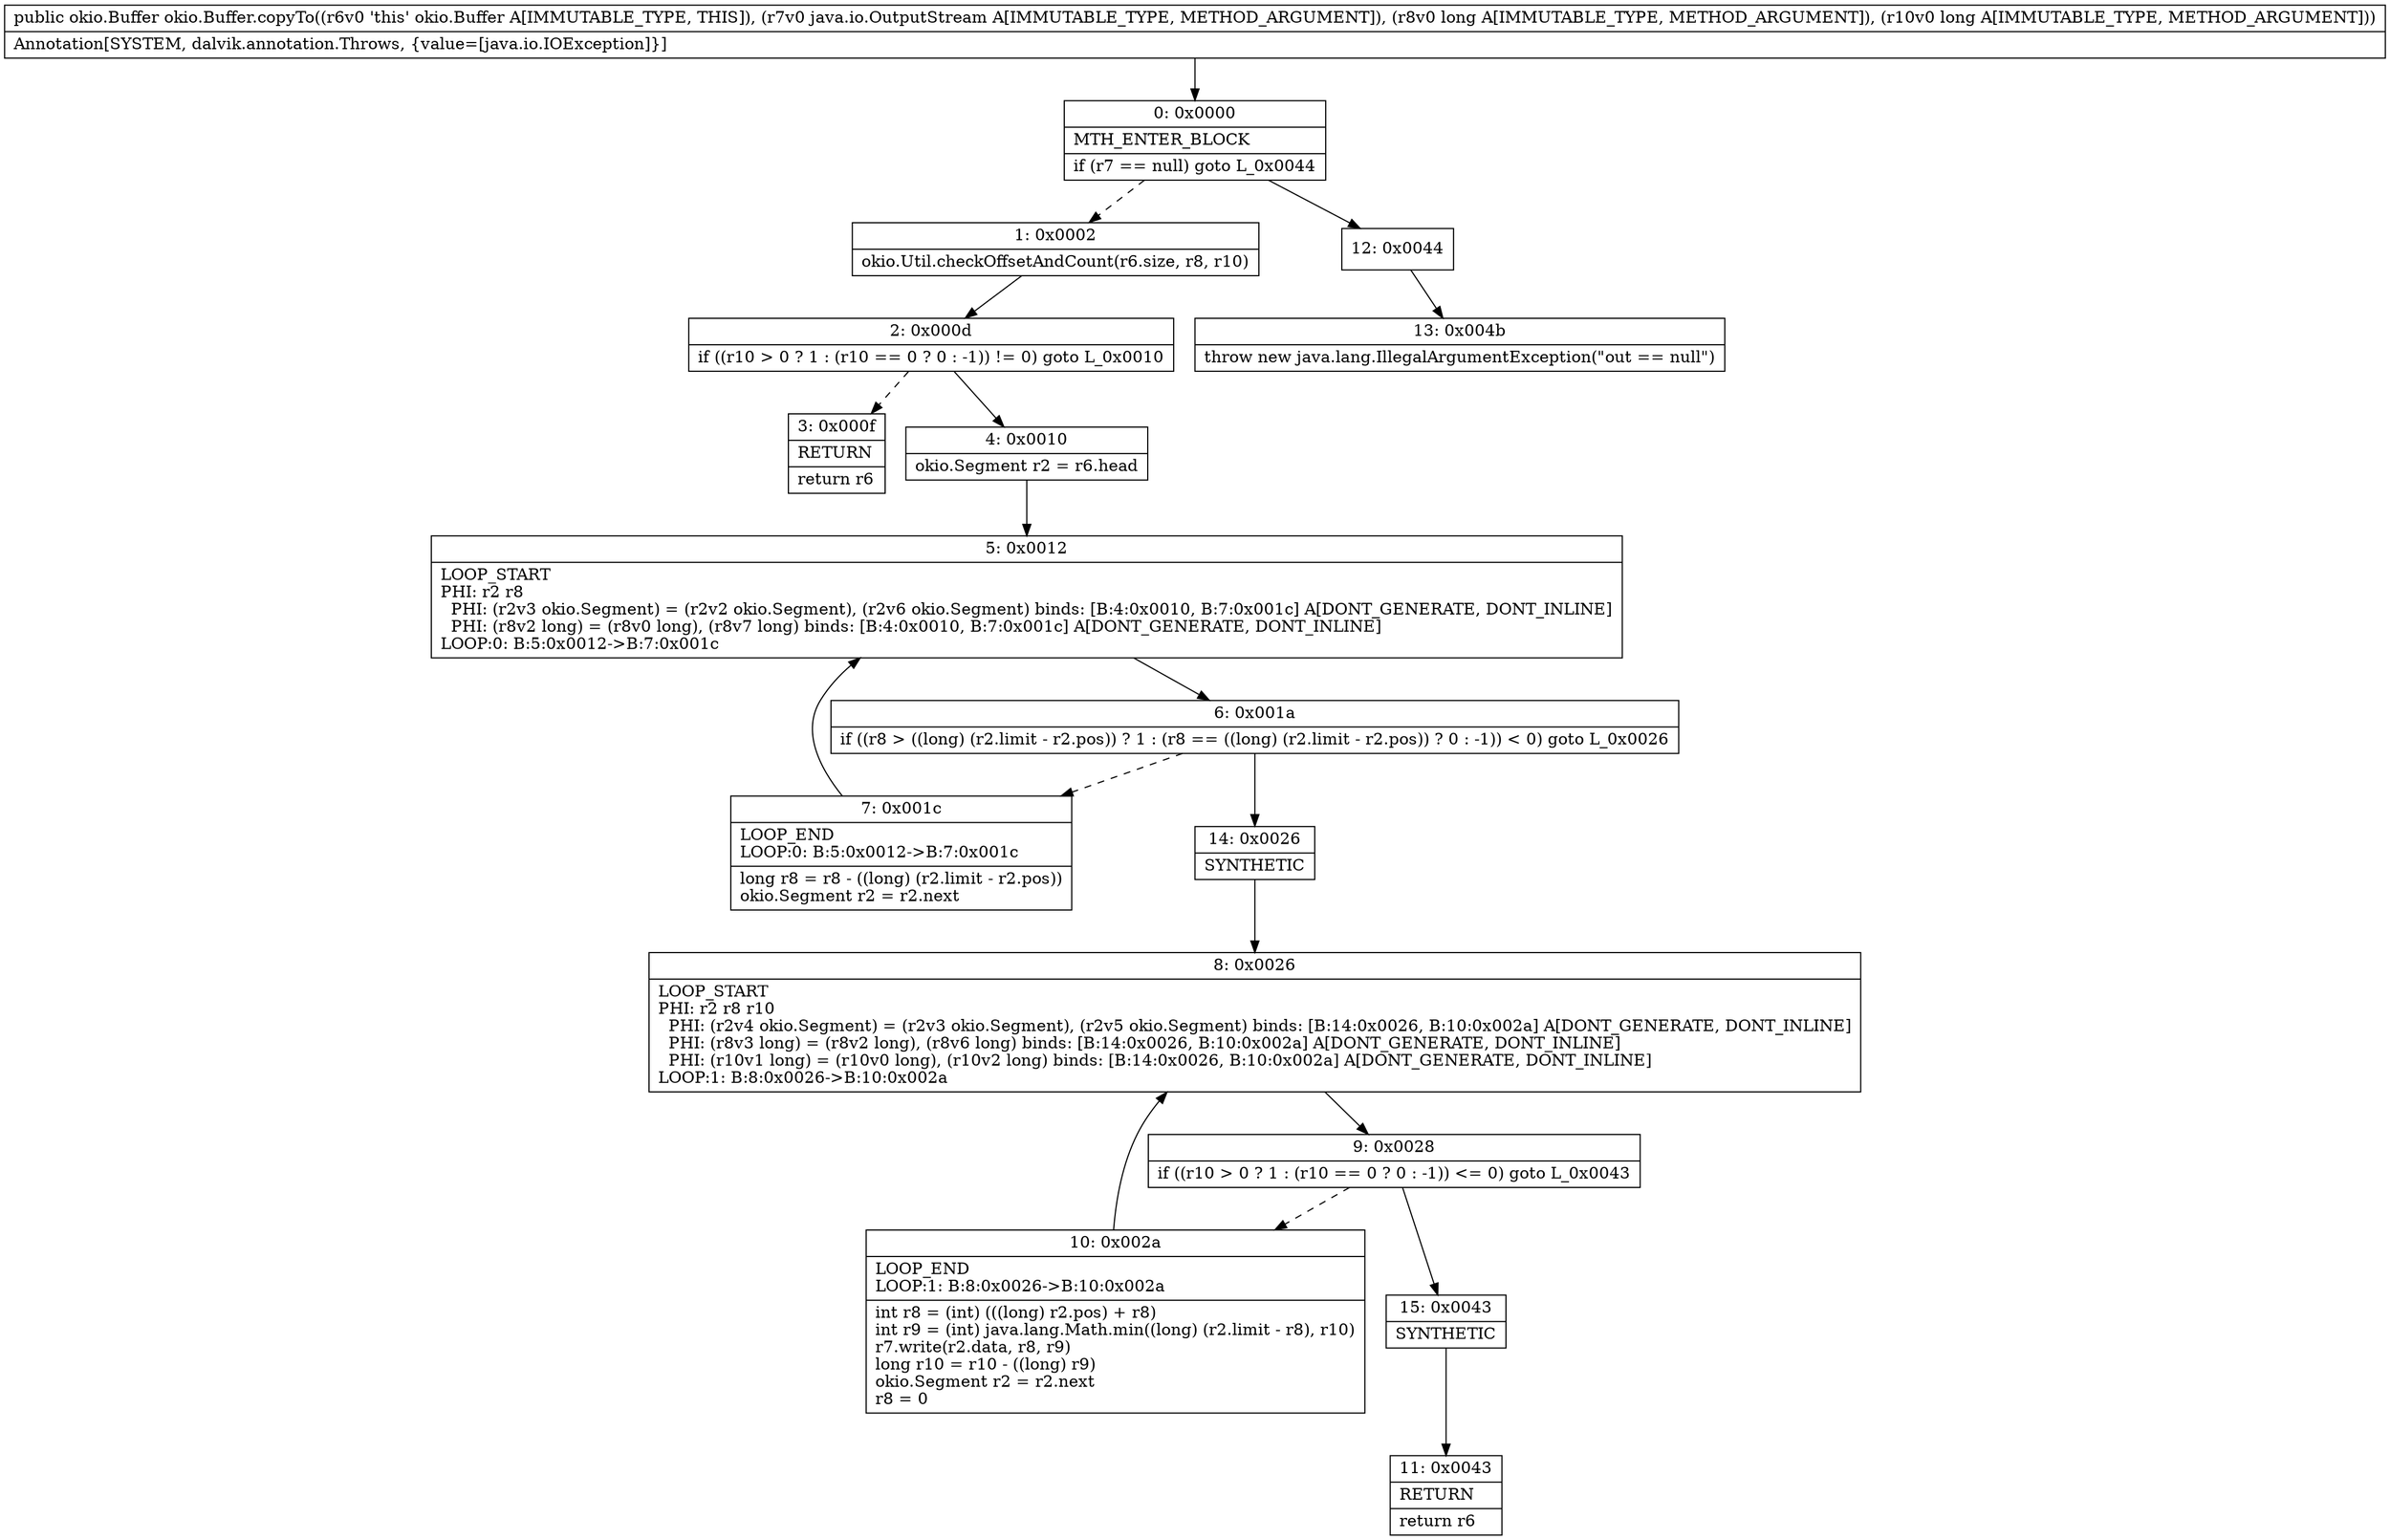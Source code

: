 digraph "CFG forokio.Buffer.copyTo(Ljava\/io\/OutputStream;JJ)Lokio\/Buffer;" {
Node_0 [shape=record,label="{0\:\ 0x0000|MTH_ENTER_BLOCK\l|if (r7 == null) goto L_0x0044\l}"];
Node_1 [shape=record,label="{1\:\ 0x0002|okio.Util.checkOffsetAndCount(r6.size, r8, r10)\l}"];
Node_2 [shape=record,label="{2\:\ 0x000d|if ((r10 \> 0 ? 1 : (r10 == 0 ? 0 : \-1)) != 0) goto L_0x0010\l}"];
Node_3 [shape=record,label="{3\:\ 0x000f|RETURN\l|return r6\l}"];
Node_4 [shape=record,label="{4\:\ 0x0010|okio.Segment r2 = r6.head\l}"];
Node_5 [shape=record,label="{5\:\ 0x0012|LOOP_START\lPHI: r2 r8 \l  PHI: (r2v3 okio.Segment) = (r2v2 okio.Segment), (r2v6 okio.Segment) binds: [B:4:0x0010, B:7:0x001c] A[DONT_GENERATE, DONT_INLINE]\l  PHI: (r8v2 long) = (r8v0 long), (r8v7 long) binds: [B:4:0x0010, B:7:0x001c] A[DONT_GENERATE, DONT_INLINE]\lLOOP:0: B:5:0x0012\-\>B:7:0x001c\l}"];
Node_6 [shape=record,label="{6\:\ 0x001a|if ((r8 \> ((long) (r2.limit \- r2.pos)) ? 1 : (r8 == ((long) (r2.limit \- r2.pos)) ? 0 : \-1)) \< 0) goto L_0x0026\l}"];
Node_7 [shape=record,label="{7\:\ 0x001c|LOOP_END\lLOOP:0: B:5:0x0012\-\>B:7:0x001c\l|long r8 = r8 \- ((long) (r2.limit \- r2.pos))\lokio.Segment r2 = r2.next\l}"];
Node_8 [shape=record,label="{8\:\ 0x0026|LOOP_START\lPHI: r2 r8 r10 \l  PHI: (r2v4 okio.Segment) = (r2v3 okio.Segment), (r2v5 okio.Segment) binds: [B:14:0x0026, B:10:0x002a] A[DONT_GENERATE, DONT_INLINE]\l  PHI: (r8v3 long) = (r8v2 long), (r8v6 long) binds: [B:14:0x0026, B:10:0x002a] A[DONT_GENERATE, DONT_INLINE]\l  PHI: (r10v1 long) = (r10v0 long), (r10v2 long) binds: [B:14:0x0026, B:10:0x002a] A[DONT_GENERATE, DONT_INLINE]\lLOOP:1: B:8:0x0026\-\>B:10:0x002a\l}"];
Node_9 [shape=record,label="{9\:\ 0x0028|if ((r10 \> 0 ? 1 : (r10 == 0 ? 0 : \-1)) \<= 0) goto L_0x0043\l}"];
Node_10 [shape=record,label="{10\:\ 0x002a|LOOP_END\lLOOP:1: B:8:0x0026\-\>B:10:0x002a\l|int r8 = (int) (((long) r2.pos) + r8)\lint r9 = (int) java.lang.Math.min((long) (r2.limit \- r8), r10)\lr7.write(r2.data, r8, r9)\llong r10 = r10 \- ((long) r9)\lokio.Segment r2 = r2.next\lr8 = 0\l}"];
Node_11 [shape=record,label="{11\:\ 0x0043|RETURN\l|return r6\l}"];
Node_12 [shape=record,label="{12\:\ 0x0044}"];
Node_13 [shape=record,label="{13\:\ 0x004b|throw new java.lang.IllegalArgumentException(\"out == null\")\l}"];
Node_14 [shape=record,label="{14\:\ 0x0026|SYNTHETIC\l}"];
Node_15 [shape=record,label="{15\:\ 0x0043|SYNTHETIC\l}"];
MethodNode[shape=record,label="{public okio.Buffer okio.Buffer.copyTo((r6v0 'this' okio.Buffer A[IMMUTABLE_TYPE, THIS]), (r7v0 java.io.OutputStream A[IMMUTABLE_TYPE, METHOD_ARGUMENT]), (r8v0 long A[IMMUTABLE_TYPE, METHOD_ARGUMENT]), (r10v0 long A[IMMUTABLE_TYPE, METHOD_ARGUMENT]))  | Annotation[SYSTEM, dalvik.annotation.Throws, \{value=[java.io.IOException]\}]\l}"];
MethodNode -> Node_0;
Node_0 -> Node_1[style=dashed];
Node_0 -> Node_12;
Node_1 -> Node_2;
Node_2 -> Node_3[style=dashed];
Node_2 -> Node_4;
Node_4 -> Node_5;
Node_5 -> Node_6;
Node_6 -> Node_7[style=dashed];
Node_6 -> Node_14;
Node_7 -> Node_5;
Node_8 -> Node_9;
Node_9 -> Node_10[style=dashed];
Node_9 -> Node_15;
Node_10 -> Node_8;
Node_12 -> Node_13;
Node_14 -> Node_8;
Node_15 -> Node_11;
}

